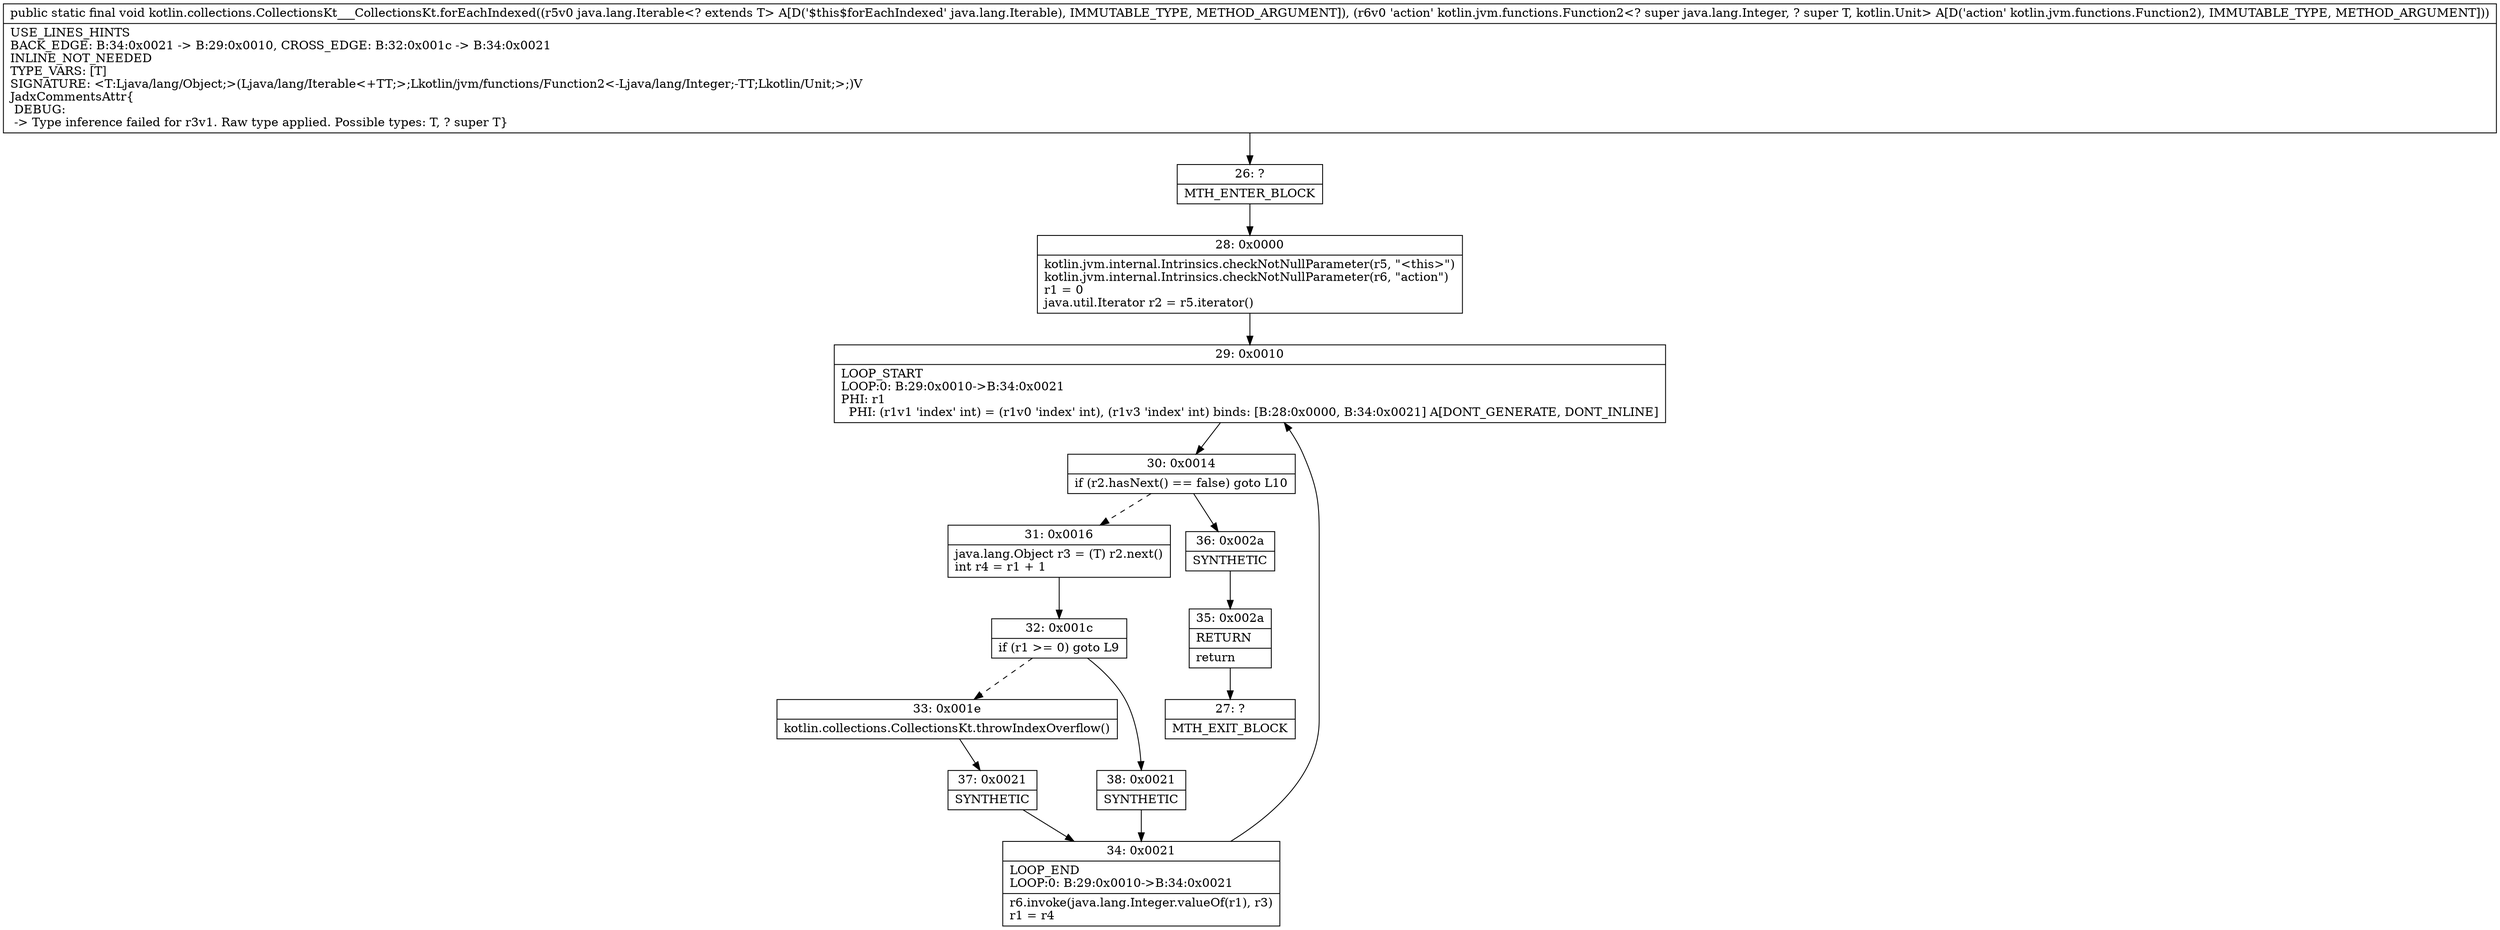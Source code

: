 digraph "CFG forkotlin.collections.CollectionsKt___CollectionsKt.forEachIndexed(Ljava\/lang\/Iterable;Lkotlin\/jvm\/functions\/Function2;)V" {
Node_26 [shape=record,label="{26\:\ ?|MTH_ENTER_BLOCK\l}"];
Node_28 [shape=record,label="{28\:\ 0x0000|kotlin.jvm.internal.Intrinsics.checkNotNullParameter(r5, \"\<this\>\")\lkotlin.jvm.internal.Intrinsics.checkNotNullParameter(r6, \"action\")\lr1 = 0\ljava.util.Iterator r2 = r5.iterator()\l}"];
Node_29 [shape=record,label="{29\:\ 0x0010|LOOP_START\lLOOP:0: B:29:0x0010\-\>B:34:0x0021\lPHI: r1 \l  PHI: (r1v1 'index' int) = (r1v0 'index' int), (r1v3 'index' int) binds: [B:28:0x0000, B:34:0x0021] A[DONT_GENERATE, DONT_INLINE]\l}"];
Node_30 [shape=record,label="{30\:\ 0x0014|if (r2.hasNext() == false) goto L10\l}"];
Node_31 [shape=record,label="{31\:\ 0x0016|java.lang.Object r3 = (T) r2.next()\lint r4 = r1 + 1\l}"];
Node_32 [shape=record,label="{32\:\ 0x001c|if (r1 \>= 0) goto L9\l}"];
Node_33 [shape=record,label="{33\:\ 0x001e|kotlin.collections.CollectionsKt.throwIndexOverflow()\l}"];
Node_37 [shape=record,label="{37\:\ 0x0021|SYNTHETIC\l}"];
Node_34 [shape=record,label="{34\:\ 0x0021|LOOP_END\lLOOP:0: B:29:0x0010\-\>B:34:0x0021\l|r6.invoke(java.lang.Integer.valueOf(r1), r3)\lr1 = r4\l}"];
Node_38 [shape=record,label="{38\:\ 0x0021|SYNTHETIC\l}"];
Node_36 [shape=record,label="{36\:\ 0x002a|SYNTHETIC\l}"];
Node_35 [shape=record,label="{35\:\ 0x002a|RETURN\l|return\l}"];
Node_27 [shape=record,label="{27\:\ ?|MTH_EXIT_BLOCK\l}"];
MethodNode[shape=record,label="{public static final void kotlin.collections.CollectionsKt___CollectionsKt.forEachIndexed((r5v0 java.lang.Iterable\<? extends T\> A[D('$this$forEachIndexed' java.lang.Iterable), IMMUTABLE_TYPE, METHOD_ARGUMENT]), (r6v0 'action' kotlin.jvm.functions.Function2\<? super java.lang.Integer, ? super T, kotlin.Unit\> A[D('action' kotlin.jvm.functions.Function2), IMMUTABLE_TYPE, METHOD_ARGUMENT]))  | USE_LINES_HINTS\lBACK_EDGE: B:34:0x0021 \-\> B:29:0x0010, CROSS_EDGE: B:32:0x001c \-\> B:34:0x0021\lINLINE_NOT_NEEDED\lTYPE_VARS: [T]\lSIGNATURE: \<T:Ljava\/lang\/Object;\>(Ljava\/lang\/Iterable\<+TT;\>;Lkotlin\/jvm\/functions\/Function2\<\-Ljava\/lang\/Integer;\-TT;Lkotlin\/Unit;\>;)V\lJadxCommentsAttr\{\l DEBUG: \l \-\> Type inference failed for r3v1. Raw type applied. Possible types: T, ? super T\}\l}"];
MethodNode -> Node_26;Node_26 -> Node_28;
Node_28 -> Node_29;
Node_29 -> Node_30;
Node_30 -> Node_31[style=dashed];
Node_30 -> Node_36;
Node_31 -> Node_32;
Node_32 -> Node_33[style=dashed];
Node_32 -> Node_38;
Node_33 -> Node_37;
Node_37 -> Node_34;
Node_34 -> Node_29;
Node_38 -> Node_34;
Node_36 -> Node_35;
Node_35 -> Node_27;
}


